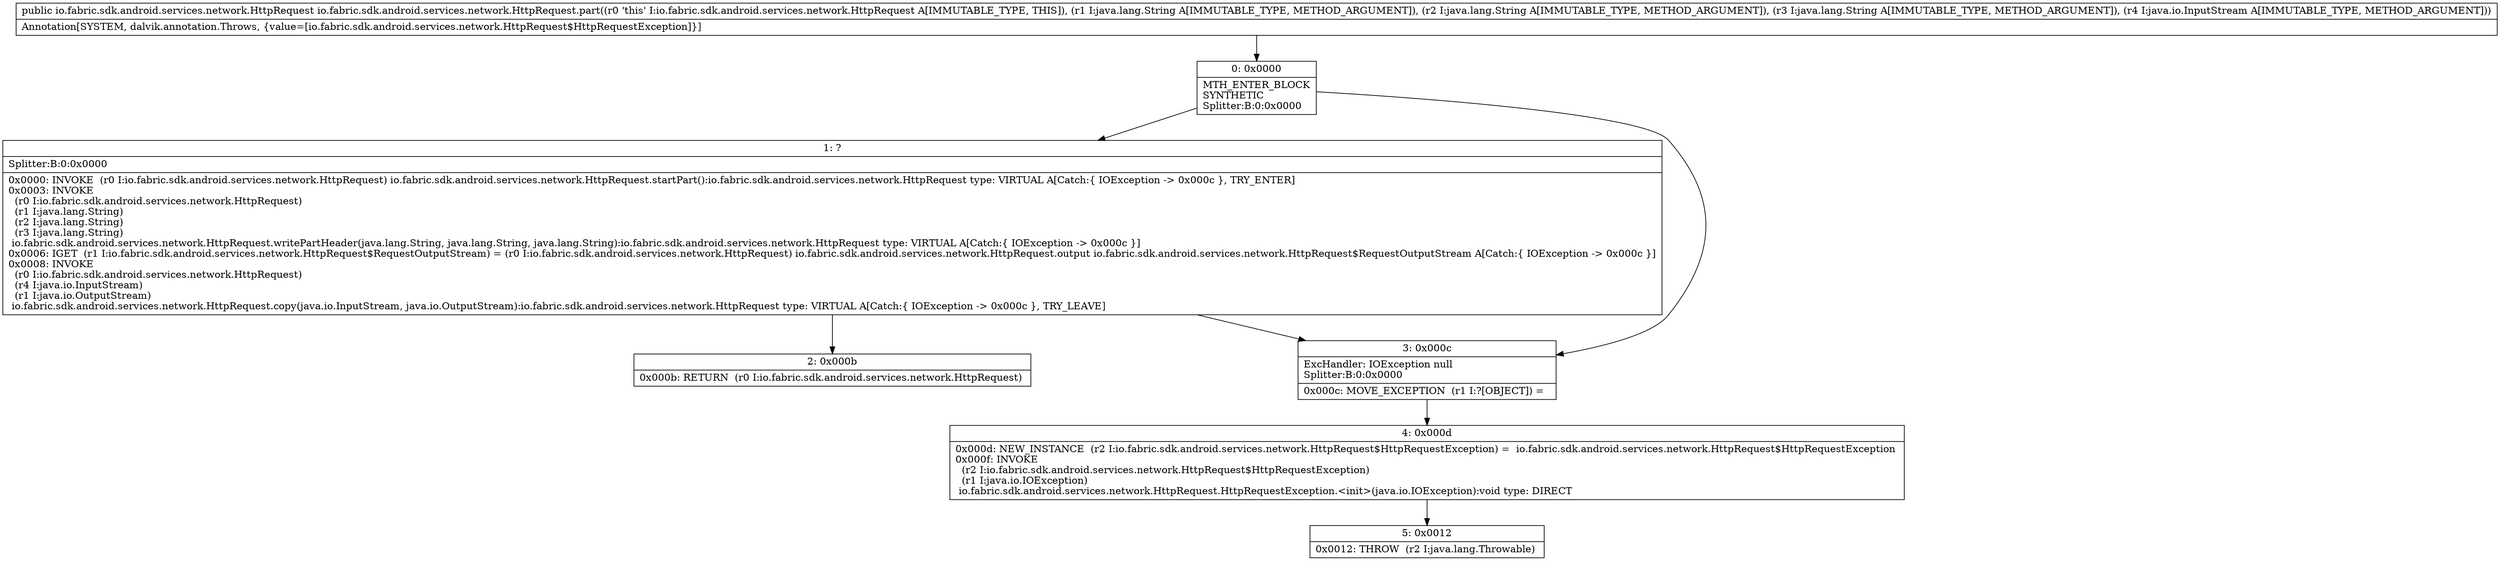 digraph "CFG forio.fabric.sdk.android.services.network.HttpRequest.part(Ljava\/lang\/String;Ljava\/lang\/String;Ljava\/lang\/String;Ljava\/io\/InputStream;)Lio\/fabric\/sdk\/android\/services\/network\/HttpRequest;" {
Node_0 [shape=record,label="{0\:\ 0x0000|MTH_ENTER_BLOCK\lSYNTHETIC\lSplitter:B:0:0x0000\l}"];
Node_1 [shape=record,label="{1\:\ ?|Splitter:B:0:0x0000\l|0x0000: INVOKE  (r0 I:io.fabric.sdk.android.services.network.HttpRequest) io.fabric.sdk.android.services.network.HttpRequest.startPart():io.fabric.sdk.android.services.network.HttpRequest type: VIRTUAL A[Catch:\{ IOException \-\> 0x000c \}, TRY_ENTER]\l0x0003: INVOKE  \l  (r0 I:io.fabric.sdk.android.services.network.HttpRequest)\l  (r1 I:java.lang.String)\l  (r2 I:java.lang.String)\l  (r3 I:java.lang.String)\l io.fabric.sdk.android.services.network.HttpRequest.writePartHeader(java.lang.String, java.lang.String, java.lang.String):io.fabric.sdk.android.services.network.HttpRequest type: VIRTUAL A[Catch:\{ IOException \-\> 0x000c \}]\l0x0006: IGET  (r1 I:io.fabric.sdk.android.services.network.HttpRequest$RequestOutputStream) = (r0 I:io.fabric.sdk.android.services.network.HttpRequest) io.fabric.sdk.android.services.network.HttpRequest.output io.fabric.sdk.android.services.network.HttpRequest$RequestOutputStream A[Catch:\{ IOException \-\> 0x000c \}]\l0x0008: INVOKE  \l  (r0 I:io.fabric.sdk.android.services.network.HttpRequest)\l  (r4 I:java.io.InputStream)\l  (r1 I:java.io.OutputStream)\l io.fabric.sdk.android.services.network.HttpRequest.copy(java.io.InputStream, java.io.OutputStream):io.fabric.sdk.android.services.network.HttpRequest type: VIRTUAL A[Catch:\{ IOException \-\> 0x000c \}, TRY_LEAVE]\l}"];
Node_2 [shape=record,label="{2\:\ 0x000b|0x000b: RETURN  (r0 I:io.fabric.sdk.android.services.network.HttpRequest) \l}"];
Node_3 [shape=record,label="{3\:\ 0x000c|ExcHandler: IOException null\lSplitter:B:0:0x0000\l|0x000c: MOVE_EXCEPTION  (r1 I:?[OBJECT]) =  \l}"];
Node_4 [shape=record,label="{4\:\ 0x000d|0x000d: NEW_INSTANCE  (r2 I:io.fabric.sdk.android.services.network.HttpRequest$HttpRequestException) =  io.fabric.sdk.android.services.network.HttpRequest$HttpRequestException \l0x000f: INVOKE  \l  (r2 I:io.fabric.sdk.android.services.network.HttpRequest$HttpRequestException)\l  (r1 I:java.io.IOException)\l io.fabric.sdk.android.services.network.HttpRequest.HttpRequestException.\<init\>(java.io.IOException):void type: DIRECT \l}"];
Node_5 [shape=record,label="{5\:\ 0x0012|0x0012: THROW  (r2 I:java.lang.Throwable) \l}"];
MethodNode[shape=record,label="{public io.fabric.sdk.android.services.network.HttpRequest io.fabric.sdk.android.services.network.HttpRequest.part((r0 'this' I:io.fabric.sdk.android.services.network.HttpRequest A[IMMUTABLE_TYPE, THIS]), (r1 I:java.lang.String A[IMMUTABLE_TYPE, METHOD_ARGUMENT]), (r2 I:java.lang.String A[IMMUTABLE_TYPE, METHOD_ARGUMENT]), (r3 I:java.lang.String A[IMMUTABLE_TYPE, METHOD_ARGUMENT]), (r4 I:java.io.InputStream A[IMMUTABLE_TYPE, METHOD_ARGUMENT]))  | Annotation[SYSTEM, dalvik.annotation.Throws, \{value=[io.fabric.sdk.android.services.network.HttpRequest$HttpRequestException]\}]\l}"];
MethodNode -> Node_0;
Node_0 -> Node_1;
Node_0 -> Node_3;
Node_1 -> Node_2;
Node_1 -> Node_3;
Node_3 -> Node_4;
Node_4 -> Node_5;
}


